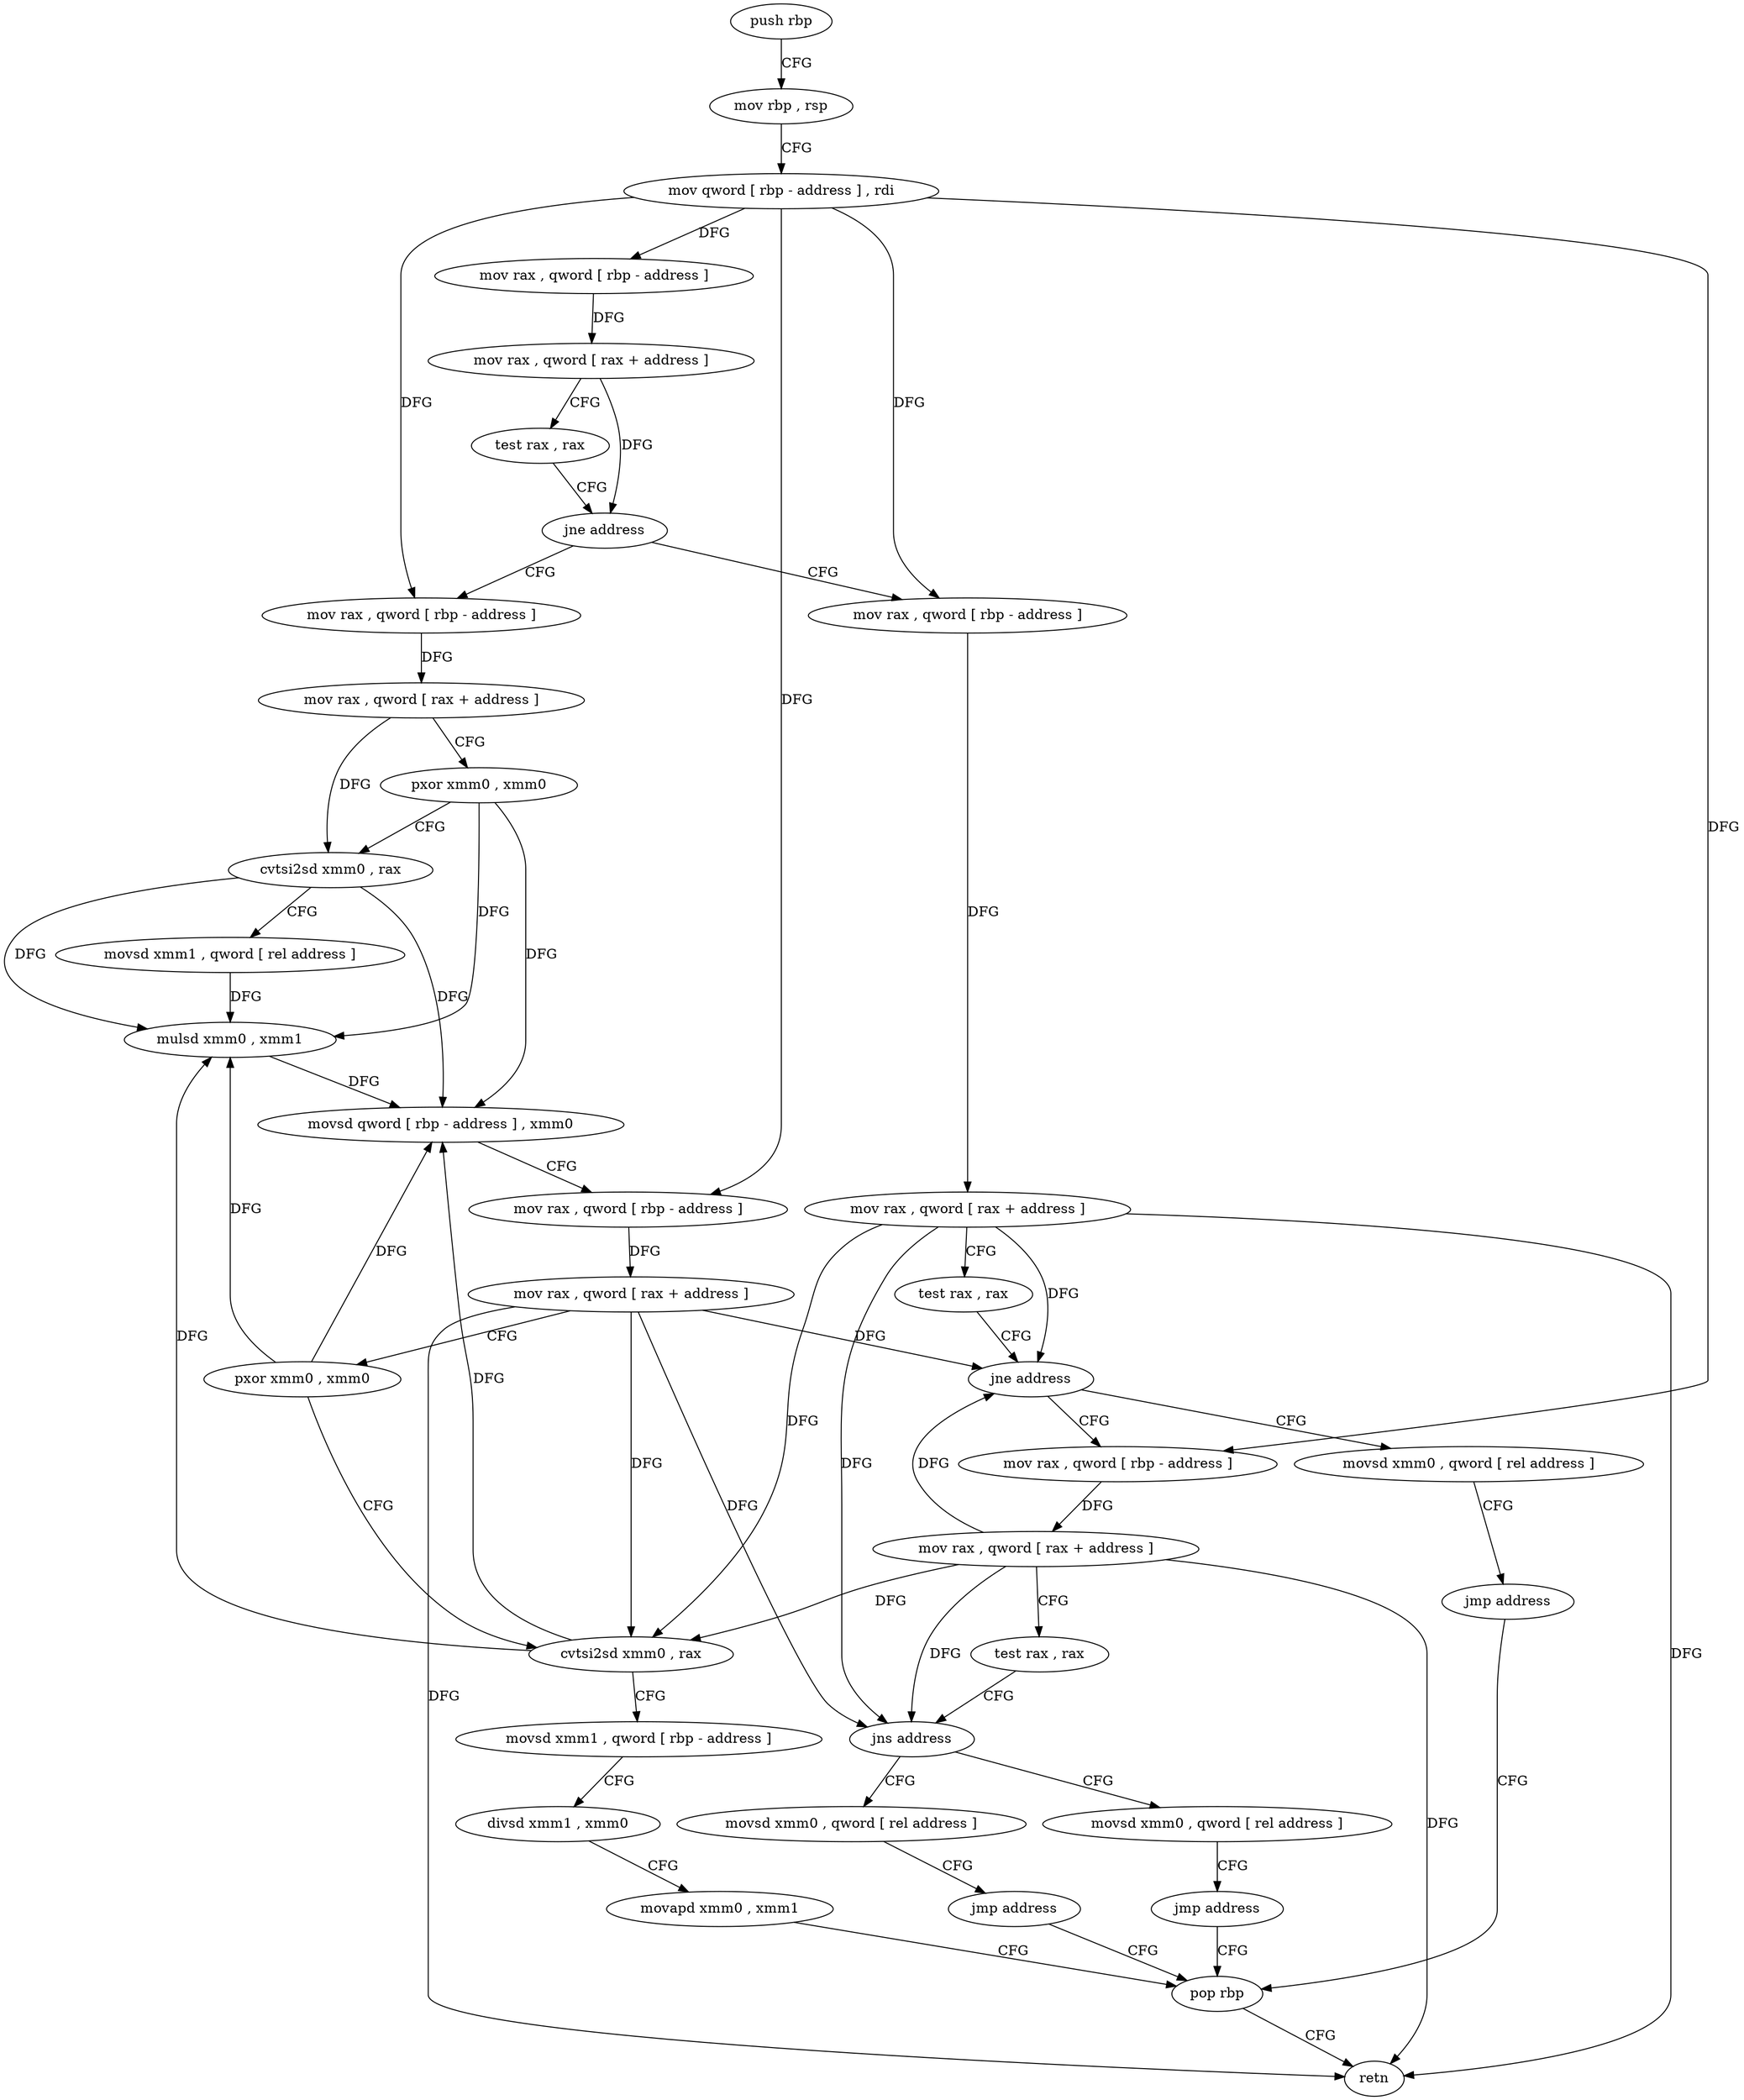 digraph "func" {
"4249553" [label = "push rbp" ]
"4249554" [label = "mov rbp , rsp" ]
"4249557" [label = "mov qword [ rbp - address ] , rdi" ]
"4249561" [label = "mov rax , qword [ rbp - address ]" ]
"4249565" [label = "mov rax , qword [ rax + address ]" ]
"4249569" [label = "test rax , rax" ]
"4249572" [label = "jne address" ]
"4249630" [label = "mov rax , qword [ rbp - address ]" ]
"4249574" [label = "mov rax , qword [ rbp - address ]" ]
"4249634" [label = "mov rax , qword [ rax + address ]" ]
"4249638" [label = "pxor xmm0 , xmm0" ]
"4249642" [label = "cvtsi2sd xmm0 , rax" ]
"4249647" [label = "movsd xmm1 , qword [ rel address ]" ]
"4249655" [label = "mulsd xmm0 , xmm1" ]
"4249659" [label = "movsd qword [ rbp - address ] , xmm0" ]
"4249664" [label = "mov rax , qword [ rbp - address ]" ]
"4249668" [label = "mov rax , qword [ rax + address ]" ]
"4249672" [label = "pxor xmm0 , xmm0" ]
"4249676" [label = "cvtsi2sd xmm0 , rax" ]
"4249681" [label = "movsd xmm1 , qword [ rbp - address ]" ]
"4249686" [label = "divsd xmm1 , xmm0" ]
"4249690" [label = "movapd xmm0 , xmm1" ]
"4249694" [label = "pop rbp" ]
"4249578" [label = "mov rax , qword [ rax + address ]" ]
"4249582" [label = "test rax , rax" ]
"4249585" [label = "jne address" ]
"4249597" [label = "mov rax , qword [ rbp - address ]" ]
"4249587" [label = "movsd xmm0 , qword [ rel address ]" ]
"4249601" [label = "mov rax , qword [ rax + address ]" ]
"4249605" [label = "test rax , rax" ]
"4249608" [label = "jns address" ]
"4249620" [label = "movsd xmm0 , qword [ rel address ]" ]
"4249610" [label = "movsd xmm0 , qword [ rel address ]" ]
"4249595" [label = "jmp address" ]
"4249628" [label = "jmp address" ]
"4249618" [label = "jmp address" ]
"4249695" [label = "retn" ]
"4249553" -> "4249554" [ label = "CFG" ]
"4249554" -> "4249557" [ label = "CFG" ]
"4249557" -> "4249561" [ label = "DFG" ]
"4249557" -> "4249630" [ label = "DFG" ]
"4249557" -> "4249664" [ label = "DFG" ]
"4249557" -> "4249574" [ label = "DFG" ]
"4249557" -> "4249597" [ label = "DFG" ]
"4249561" -> "4249565" [ label = "DFG" ]
"4249565" -> "4249569" [ label = "CFG" ]
"4249565" -> "4249572" [ label = "DFG" ]
"4249569" -> "4249572" [ label = "CFG" ]
"4249572" -> "4249630" [ label = "CFG" ]
"4249572" -> "4249574" [ label = "CFG" ]
"4249630" -> "4249634" [ label = "DFG" ]
"4249574" -> "4249578" [ label = "DFG" ]
"4249634" -> "4249638" [ label = "CFG" ]
"4249634" -> "4249642" [ label = "DFG" ]
"4249638" -> "4249642" [ label = "CFG" ]
"4249638" -> "4249655" [ label = "DFG" ]
"4249638" -> "4249659" [ label = "DFG" ]
"4249642" -> "4249647" [ label = "CFG" ]
"4249642" -> "4249655" [ label = "DFG" ]
"4249642" -> "4249659" [ label = "DFG" ]
"4249647" -> "4249655" [ label = "DFG" ]
"4249655" -> "4249659" [ label = "DFG" ]
"4249659" -> "4249664" [ label = "CFG" ]
"4249664" -> "4249668" [ label = "DFG" ]
"4249668" -> "4249672" [ label = "CFG" ]
"4249668" -> "4249676" [ label = "DFG" ]
"4249668" -> "4249585" [ label = "DFG" ]
"4249668" -> "4249695" [ label = "DFG" ]
"4249668" -> "4249608" [ label = "DFG" ]
"4249672" -> "4249676" [ label = "CFG" ]
"4249672" -> "4249659" [ label = "DFG" ]
"4249672" -> "4249655" [ label = "DFG" ]
"4249676" -> "4249681" [ label = "CFG" ]
"4249676" -> "4249659" [ label = "DFG" ]
"4249676" -> "4249655" [ label = "DFG" ]
"4249681" -> "4249686" [ label = "CFG" ]
"4249686" -> "4249690" [ label = "CFG" ]
"4249690" -> "4249694" [ label = "CFG" ]
"4249694" -> "4249695" [ label = "CFG" ]
"4249578" -> "4249582" [ label = "CFG" ]
"4249578" -> "4249676" [ label = "DFG" ]
"4249578" -> "4249585" [ label = "DFG" ]
"4249578" -> "4249695" [ label = "DFG" ]
"4249578" -> "4249608" [ label = "DFG" ]
"4249582" -> "4249585" [ label = "CFG" ]
"4249585" -> "4249597" [ label = "CFG" ]
"4249585" -> "4249587" [ label = "CFG" ]
"4249597" -> "4249601" [ label = "DFG" ]
"4249587" -> "4249595" [ label = "CFG" ]
"4249601" -> "4249605" [ label = "CFG" ]
"4249601" -> "4249676" [ label = "DFG" ]
"4249601" -> "4249585" [ label = "DFG" ]
"4249601" -> "4249695" [ label = "DFG" ]
"4249601" -> "4249608" [ label = "DFG" ]
"4249605" -> "4249608" [ label = "CFG" ]
"4249608" -> "4249620" [ label = "CFG" ]
"4249608" -> "4249610" [ label = "CFG" ]
"4249620" -> "4249628" [ label = "CFG" ]
"4249610" -> "4249618" [ label = "CFG" ]
"4249595" -> "4249694" [ label = "CFG" ]
"4249628" -> "4249694" [ label = "CFG" ]
"4249618" -> "4249694" [ label = "CFG" ]
}

